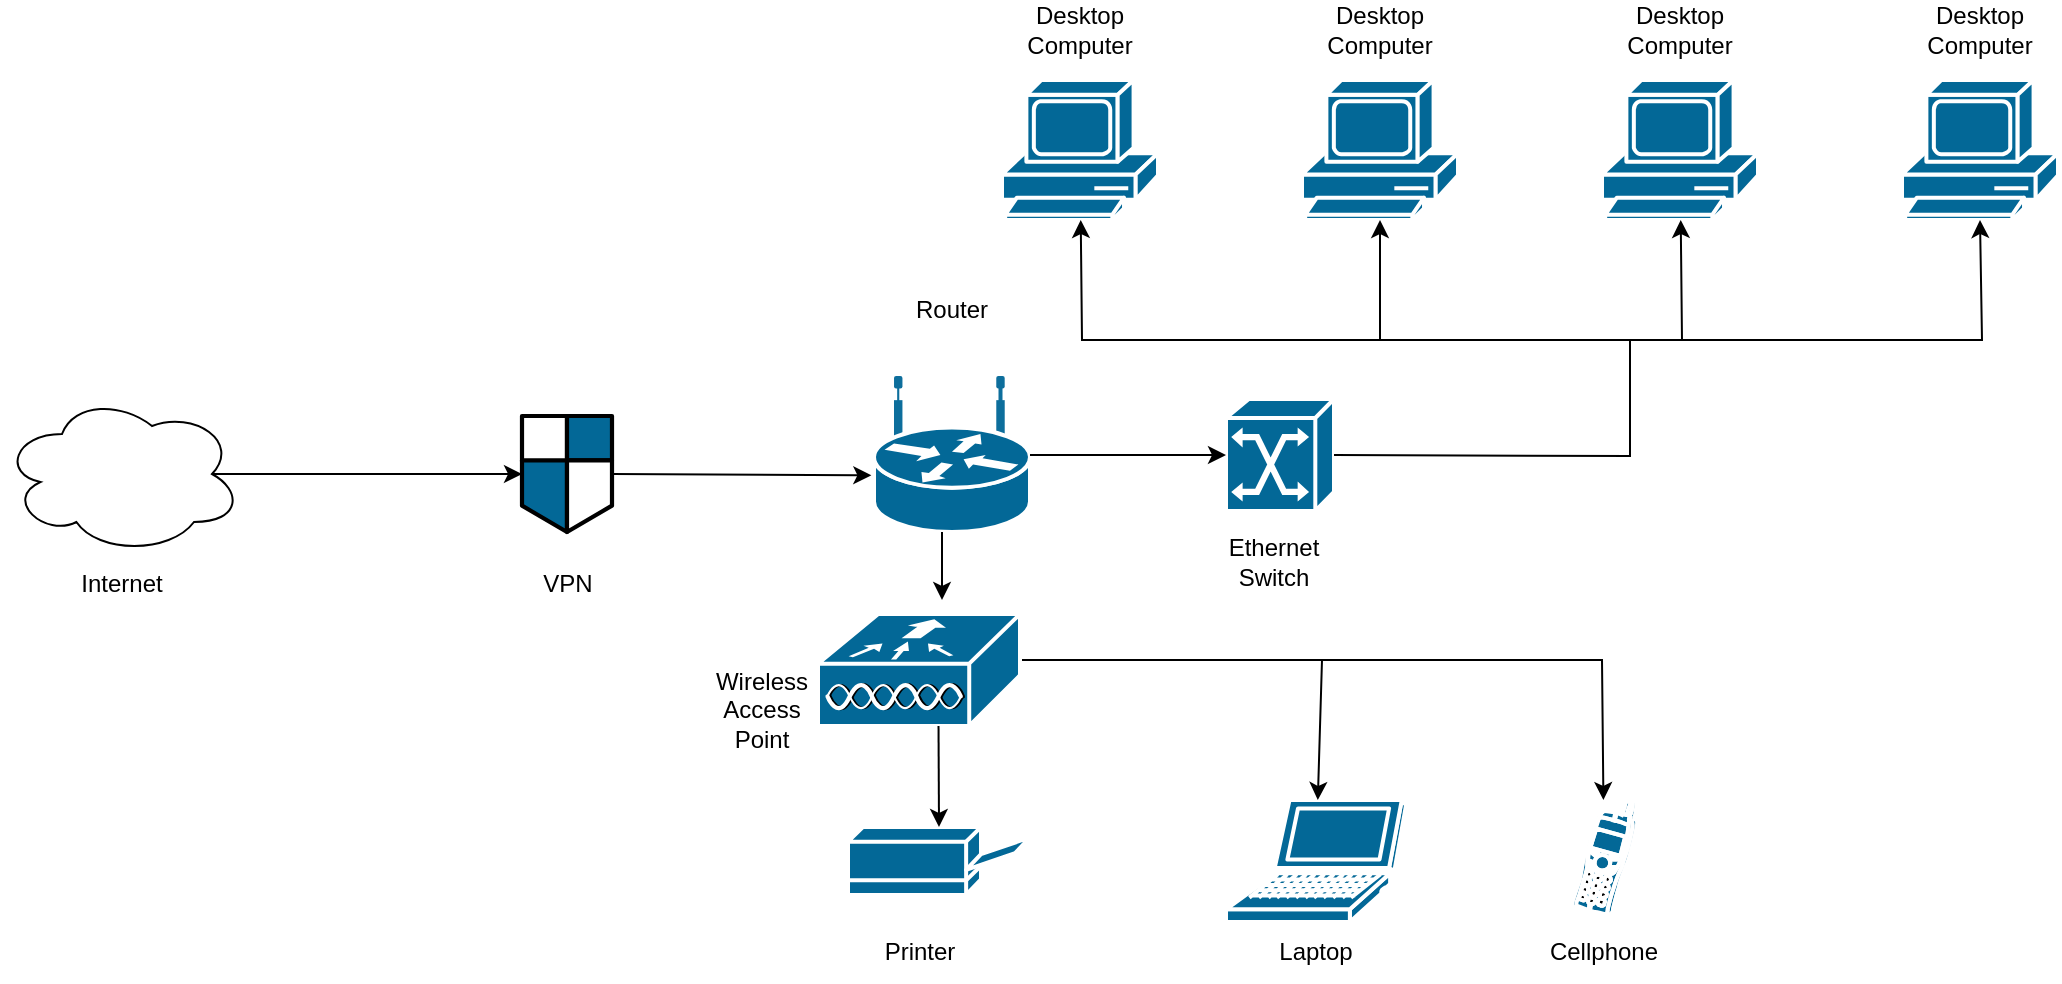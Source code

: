 <mxfile version="21.7.0" type="github">
  <diagram id="6a731a19-8d31-9384-78a2-239565b7b9f0" name="Page-1">
    <mxGraphModel dx="671" dy="345" grid="1" gridSize="10" guides="1" tooltips="1" connect="1" arrows="1" fold="1" page="1" pageScale="1" pageWidth="827" pageHeight="1169" background="none" math="0" shadow="0">
      <root>
        <mxCell id="0" />
        <mxCell id="1" parent="0" />
        <mxCell id="8tZi5z1F_i7uUcg0TgGo-2257" value="" style="shape=mxgraph.cisco.computers_and_peripherals.pc;sketch=0;html=1;pointerEvents=1;dashed=0;fillColor=#036897;strokeColor=#ffffff;strokeWidth=2;verticalLabelPosition=bottom;verticalAlign=top;align=center;outlineConnect=0;" parent="1" vertex="1">
          <mxGeometry x="650" y="250" width="78" height="70" as="geometry" />
        </mxCell>
        <mxCell id="8tZi5z1F_i7uUcg0TgGo-2258" value="" style="shape=mxgraph.cisco.computers_and_peripherals.pc;sketch=0;html=1;pointerEvents=1;dashed=0;fillColor=#036897;strokeColor=#ffffff;strokeWidth=2;verticalLabelPosition=bottom;verticalAlign=top;align=center;outlineConnect=0;" parent="1" vertex="1">
          <mxGeometry x="950" y="250" width="78" height="70" as="geometry" />
        </mxCell>
        <mxCell id="8tZi5z1F_i7uUcg0TgGo-2259" value="" style="shape=mxgraph.cisco.computers_and_peripherals.pc;sketch=0;html=1;pointerEvents=1;dashed=0;fillColor=#036897;strokeColor=#ffffff;strokeWidth=2;verticalLabelPosition=bottom;verticalAlign=top;align=center;outlineConnect=0;" parent="1" vertex="1">
          <mxGeometry x="800" y="250" width="78" height="70" as="geometry" />
        </mxCell>
        <mxCell id="8tZi5z1F_i7uUcg0TgGo-2260" value="" style="shape=mxgraph.cisco.computers_and_peripherals.pc;sketch=0;html=1;pointerEvents=1;dashed=0;fillColor=#036897;strokeColor=#ffffff;strokeWidth=2;verticalLabelPosition=bottom;verticalAlign=top;align=center;outlineConnect=0;" parent="1" vertex="1">
          <mxGeometry x="1100" y="250" width="78" height="70" as="geometry" />
        </mxCell>
        <mxCell id="Z5l-YCBJY1nO2jLgvpTq-1" value="" style="shape=mxgraph.cisco.computers_and_peripherals.printer;sketch=0;html=1;pointerEvents=1;dashed=0;fillColor=#036897;strokeColor=#ffffff;strokeWidth=2;verticalLabelPosition=bottom;verticalAlign=top;align=center;outlineConnect=0;" parent="1" vertex="1">
          <mxGeometry x="573" y="623.5" width="91" height="34" as="geometry" />
        </mxCell>
        <mxCell id="Z5l-YCBJY1nO2jLgvpTq-4" value="" style="shape=mxgraph.cisco.computers_and_peripherals.laptop;sketch=0;html=1;pointerEvents=1;dashed=0;fillColor=#036897;strokeColor=#ffffff;strokeWidth=2;verticalLabelPosition=bottom;verticalAlign=top;align=center;outlineConnect=0;" parent="1" vertex="1">
          <mxGeometry x="762" y="610" width="90" height="61" as="geometry" />
        </mxCell>
        <mxCell id="Z5l-YCBJY1nO2jLgvpTq-7" value="" style="shape=mxgraph.cisco.routers.wireless_router;sketch=0;html=1;pointerEvents=1;dashed=0;fillColor=#036897;strokeColor=#ffffff;strokeWidth=2;verticalLabelPosition=bottom;verticalAlign=top;align=center;outlineConnect=0;" parent="1" vertex="1">
          <mxGeometry x="586" y="399" width="78" height="77" as="geometry" />
        </mxCell>
        <mxCell id="Z5l-YCBJY1nO2jLgvpTq-8" value="" style="ellipse;shape=cloud;whiteSpace=wrap;html=1;" parent="1" vertex="1">
          <mxGeometry x="150" y="407" width="120" height="80" as="geometry" />
        </mxCell>
        <mxCell id="Z5l-YCBJY1nO2jLgvpTq-9" value="" style="endArrow=classic;html=1;rounded=0;exitX=0.875;exitY=0.5;exitDx=0;exitDy=0;exitPerimeter=0;entryX=0;entryY=0.5;entryDx=0;entryDy=0;entryPerimeter=0;" parent="1" source="Z5l-YCBJY1nO2jLgvpTq-8" target="GzxTZp4g4ZEOkEMfRrCZ-2" edge="1">
          <mxGeometry width="50" height="50" relative="1" as="geometry">
            <mxPoint x="920" y="570" as="sourcePoint" />
            <mxPoint x="400" y="449" as="targetPoint" />
          </mxGeometry>
        </mxCell>
        <mxCell id="Z5l-YCBJY1nO2jLgvpTq-10" value="" style="endArrow=classic;html=1;rounded=0;exitX=1;exitY=0.5;exitDx=0;exitDy=0;exitPerimeter=0;entryX=-0.017;entryY=0.632;entryDx=0;entryDy=0;entryPerimeter=0;" parent="1" source="GzxTZp4g4ZEOkEMfRrCZ-2" target="Z5l-YCBJY1nO2jLgvpTq-7" edge="1">
          <mxGeometry width="50" height="50" relative="1" as="geometry">
            <mxPoint x="579.0" y="448.5" as="sourcePoint" />
            <mxPoint x="580" y="447" as="targetPoint" />
          </mxGeometry>
        </mxCell>
        <mxCell id="Z5l-YCBJY1nO2jLgvpTq-15" value="" style="endArrow=classic;html=1;rounded=0;exitX=0.5;exitY=1;exitDx=0;exitDy=0;exitPerimeter=0;" parent="1" edge="1">
          <mxGeometry width="50" height="50" relative="1" as="geometry">
            <mxPoint x="620" y="476" as="sourcePoint" />
            <mxPoint x="620" y="510" as="targetPoint" />
          </mxGeometry>
        </mxCell>
        <mxCell id="Z5l-YCBJY1nO2jLgvpTq-19" value="Internet" style="text;html=1;strokeColor=none;fillColor=none;align=center;verticalAlign=middle;whiteSpace=wrap;rounded=0;" parent="1" vertex="1">
          <mxGeometry x="180" y="487" width="60" height="30" as="geometry" />
        </mxCell>
        <mxCell id="Z5l-YCBJY1nO2jLgvpTq-20" value="VPN" style="text;html=1;strokeColor=none;fillColor=none;align=center;verticalAlign=middle;whiteSpace=wrap;rounded=0;" parent="1" vertex="1">
          <mxGeometry x="402.5" y="487" width="60" height="30" as="geometry" />
        </mxCell>
        <mxCell id="Z5l-YCBJY1nO2jLgvpTq-21" value="Desktop Computer" style="text;html=1;strokeColor=none;fillColor=none;align=center;verticalAlign=middle;whiteSpace=wrap;rounded=0;" parent="1" vertex="1">
          <mxGeometry x="659" y="210" width="60" height="30" as="geometry" />
        </mxCell>
        <mxCell id="Z5l-YCBJY1nO2jLgvpTq-22" value="Desktop Computer" style="text;html=1;strokeColor=none;fillColor=none;align=center;verticalAlign=middle;whiteSpace=wrap;rounded=0;" parent="1" vertex="1">
          <mxGeometry x="809" y="210" width="60" height="30" as="geometry" />
        </mxCell>
        <mxCell id="Z5l-YCBJY1nO2jLgvpTq-23" value="Desktop Computer" style="text;html=1;strokeColor=none;fillColor=none;align=center;verticalAlign=middle;whiteSpace=wrap;rounded=0;" parent="1" vertex="1">
          <mxGeometry x="959" y="210" width="60" height="30" as="geometry" />
        </mxCell>
        <mxCell id="Z5l-YCBJY1nO2jLgvpTq-24" value="Desktop Computer" style="text;html=1;strokeColor=none;fillColor=none;align=center;verticalAlign=middle;whiteSpace=wrap;rounded=0;" parent="1" vertex="1">
          <mxGeometry x="1109" y="210" width="60" height="30" as="geometry" />
        </mxCell>
        <mxCell id="Z5l-YCBJY1nO2jLgvpTq-26" value="Printer" style="text;html=1;strokeColor=none;fillColor=none;align=center;verticalAlign=middle;whiteSpace=wrap;rounded=0;" parent="1" vertex="1">
          <mxGeometry x="578.5" y="671" width="60" height="30" as="geometry" />
        </mxCell>
        <mxCell id="Z5l-YCBJY1nO2jLgvpTq-27" value="Cellphone" style="text;html=1;strokeColor=none;fillColor=none;align=center;verticalAlign=middle;whiteSpace=wrap;rounded=0;" parent="1" vertex="1">
          <mxGeometry x="921" y="671" width="60" height="30" as="geometry" />
        </mxCell>
        <mxCell id="Z5l-YCBJY1nO2jLgvpTq-28" value="Laptop" style="text;html=1;strokeColor=none;fillColor=none;align=center;verticalAlign=middle;whiteSpace=wrap;rounded=0;" parent="1" vertex="1">
          <mxGeometry x="777" y="671" width="60" height="30" as="geometry" />
        </mxCell>
        <mxCell id="Z5l-YCBJY1nO2jLgvpTq-30" value="Router" style="text;html=1;strokeColor=none;fillColor=none;align=center;verticalAlign=middle;whiteSpace=wrap;rounded=0;" parent="1" vertex="1">
          <mxGeometry x="595" y="350" width="60" height="30" as="geometry" />
        </mxCell>
        <mxCell id="GzxTZp4g4ZEOkEMfRrCZ-1" value="" style="shape=mxgraph.cisco.switches.atm_switch;sketch=0;html=1;pointerEvents=1;dashed=0;fillColor=#036897;strokeColor=#ffffff;strokeWidth=2;verticalLabelPosition=bottom;verticalAlign=top;align=center;outlineConnect=0;" parent="1" vertex="1">
          <mxGeometry x="762" y="409.5" width="54" height="56" as="geometry" />
        </mxCell>
        <mxCell id="GzxTZp4g4ZEOkEMfRrCZ-2" value="" style="shape=mxgraph.cisco.security.network_security;sketch=0;html=1;pointerEvents=1;dashed=0;fillColor=#036897;strokeColor=#ffffff;strokeWidth=2;verticalLabelPosition=bottom;verticalAlign=top;align=center;outlineConnect=0;" parent="1" vertex="1">
          <mxGeometry x="410" y="418" width="45" height="58" as="geometry" />
        </mxCell>
        <mxCell id="GzxTZp4g4ZEOkEMfRrCZ-4" value="" style="endArrow=classic;html=1;rounded=0;entryX=0;entryY=0.5;entryDx=0;entryDy=0;entryPerimeter=0;" parent="1" source="Z5l-YCBJY1nO2jLgvpTq-7" target="GzxTZp4g4ZEOkEMfRrCZ-1" edge="1">
          <mxGeometry width="50" height="50" relative="1" as="geometry">
            <mxPoint x="710" y="450" as="sourcePoint" />
            <mxPoint x="660" y="617" as="targetPoint" />
          </mxGeometry>
        </mxCell>
        <mxCell id="GzxTZp4g4ZEOkEMfRrCZ-5" value="" style="endArrow=classic;html=1;rounded=0;exitX=1;exitY=0.5;exitDx=0;exitDy=0;exitPerimeter=0;" parent="1" source="GzxTZp4g4ZEOkEMfRrCZ-1" target="8tZi5z1F_i7uUcg0TgGo-2257" edge="1">
          <mxGeometry width="50" height="50" relative="1" as="geometry">
            <mxPoint x="964" y="440" as="sourcePoint" />
            <mxPoint x="680" y="380" as="targetPoint" />
            <Array as="points">
              <mxPoint x="964" y="438" />
              <mxPoint x="964" y="380" />
              <mxPoint x="690" y="380" />
            </Array>
          </mxGeometry>
        </mxCell>
        <mxCell id="GzxTZp4g4ZEOkEMfRrCZ-7" value="" style="endArrow=classic;html=1;rounded=0;" parent="1" target="8tZi5z1F_i7uUcg0TgGo-2259" edge="1">
          <mxGeometry width="50" height="50" relative="1" as="geometry">
            <mxPoint x="839" y="380" as="sourcePoint" />
            <mxPoint x="790" y="420" as="targetPoint" />
          </mxGeometry>
        </mxCell>
        <mxCell id="GzxTZp4g4ZEOkEMfRrCZ-8" value="" style="endArrow=classic;html=1;rounded=0;" parent="1" target="8tZi5z1F_i7uUcg0TgGo-2258" edge="1">
          <mxGeometry width="50" height="50" relative="1" as="geometry">
            <mxPoint x="960" y="380" as="sourcePoint" />
            <mxPoint x="960" y="420" as="targetPoint" />
            <Array as="points">
              <mxPoint x="990" y="380" />
            </Array>
          </mxGeometry>
        </mxCell>
        <mxCell id="GzxTZp4g4ZEOkEMfRrCZ-9" value="" style="endArrow=classic;html=1;rounded=0;entryX=0.5;entryY=1;entryDx=0;entryDy=0;entryPerimeter=0;" parent="1" target="8tZi5z1F_i7uUcg0TgGo-2260" edge="1">
          <mxGeometry width="50" height="50" relative="1" as="geometry">
            <mxPoint x="990" y="380" as="sourcePoint" />
            <mxPoint x="1190" y="380" as="targetPoint" />
            <Array as="points">
              <mxPoint x="1140" y="380" />
            </Array>
          </mxGeometry>
        </mxCell>
        <mxCell id="GzxTZp4g4ZEOkEMfRrCZ-10" value="Ethernet&lt;br&gt;Switch" style="text;html=1;strokeColor=none;fillColor=none;align=center;verticalAlign=middle;whiteSpace=wrap;rounded=0;" parent="1" vertex="1">
          <mxGeometry x="756" y="476" width="60" height="30" as="geometry" />
        </mxCell>
        <mxCell id="GzxTZp4g4ZEOkEMfRrCZ-12" value="" style="endArrow=classic;html=1;rounded=0;" parent="1" target="Z5l-YCBJY1nO2jLgvpTq-4" edge="1">
          <mxGeometry width="50" height="50" relative="1" as="geometry">
            <mxPoint x="660" y="540" as="sourcePoint" />
            <mxPoint x="869" y="627.5" as="targetPoint" />
            <Array as="points">
              <mxPoint x="810" y="540" />
            </Array>
          </mxGeometry>
        </mxCell>
        <mxCell id="GzxTZp4g4ZEOkEMfRrCZ-14" value="" style="shape=mxgraph.cisco.modems_and_phones.cell_phone;sketch=0;html=1;pointerEvents=1;dashed=0;fillColor=#036897;strokeColor=#ffffff;strokeWidth=2;verticalLabelPosition=bottom;verticalAlign=top;align=center;outlineConnect=0;" parent="1" vertex="1">
          <mxGeometry x="934" y="610" width="34" height="58" as="geometry" />
        </mxCell>
        <mxCell id="GzxTZp4g4ZEOkEMfRrCZ-15" value="" style="endArrow=classic;html=1;rounded=0;" parent="1" target="GzxTZp4g4ZEOkEMfRrCZ-14" edge="1">
          <mxGeometry width="50" height="50" relative="1" as="geometry">
            <mxPoint x="810" y="540" as="sourcePoint" />
            <mxPoint x="1011" y="597.5" as="targetPoint" />
            <Array as="points">
              <mxPoint x="950" y="540" />
            </Array>
          </mxGeometry>
        </mxCell>
        <mxCell id="4P_-pe6sC7Y5ofYYJbip-1" value="" style="shape=mxgraph.cisco.wireless.wlan_controller;sketch=0;html=1;pointerEvents=1;dashed=0;fillColor=#036897;strokeColor=#ffffff;strokeWidth=2;verticalLabelPosition=bottom;verticalAlign=top;align=center;outlineConnect=0;" vertex="1" parent="1">
          <mxGeometry x="558" y="517" width="101" height="56" as="geometry" />
        </mxCell>
        <mxCell id="4P_-pe6sC7Y5ofYYJbip-2" value="Wireless Access &lt;br&gt;Point" style="text;html=1;strokeColor=none;fillColor=none;align=center;verticalAlign=middle;whiteSpace=wrap;rounded=0;" vertex="1" parent="1">
          <mxGeometry x="500" y="550" width="60" height="30" as="geometry" />
        </mxCell>
        <mxCell id="4P_-pe6sC7Y5ofYYJbip-3" value="" style="endArrow=classic;html=1;rounded=0;exitX=0.5;exitY=1;exitDx=0;exitDy=0;exitPerimeter=0;entryX=0.5;entryY=0;entryDx=0;entryDy=0;entryPerimeter=0;" edge="1" parent="1" target="Z5l-YCBJY1nO2jLgvpTq-1">
          <mxGeometry width="50" height="50" relative="1" as="geometry">
            <mxPoint x="618.26" y="573" as="sourcePoint" />
            <mxPoint x="618.26" y="607" as="targetPoint" />
          </mxGeometry>
        </mxCell>
      </root>
    </mxGraphModel>
  </diagram>
</mxfile>
